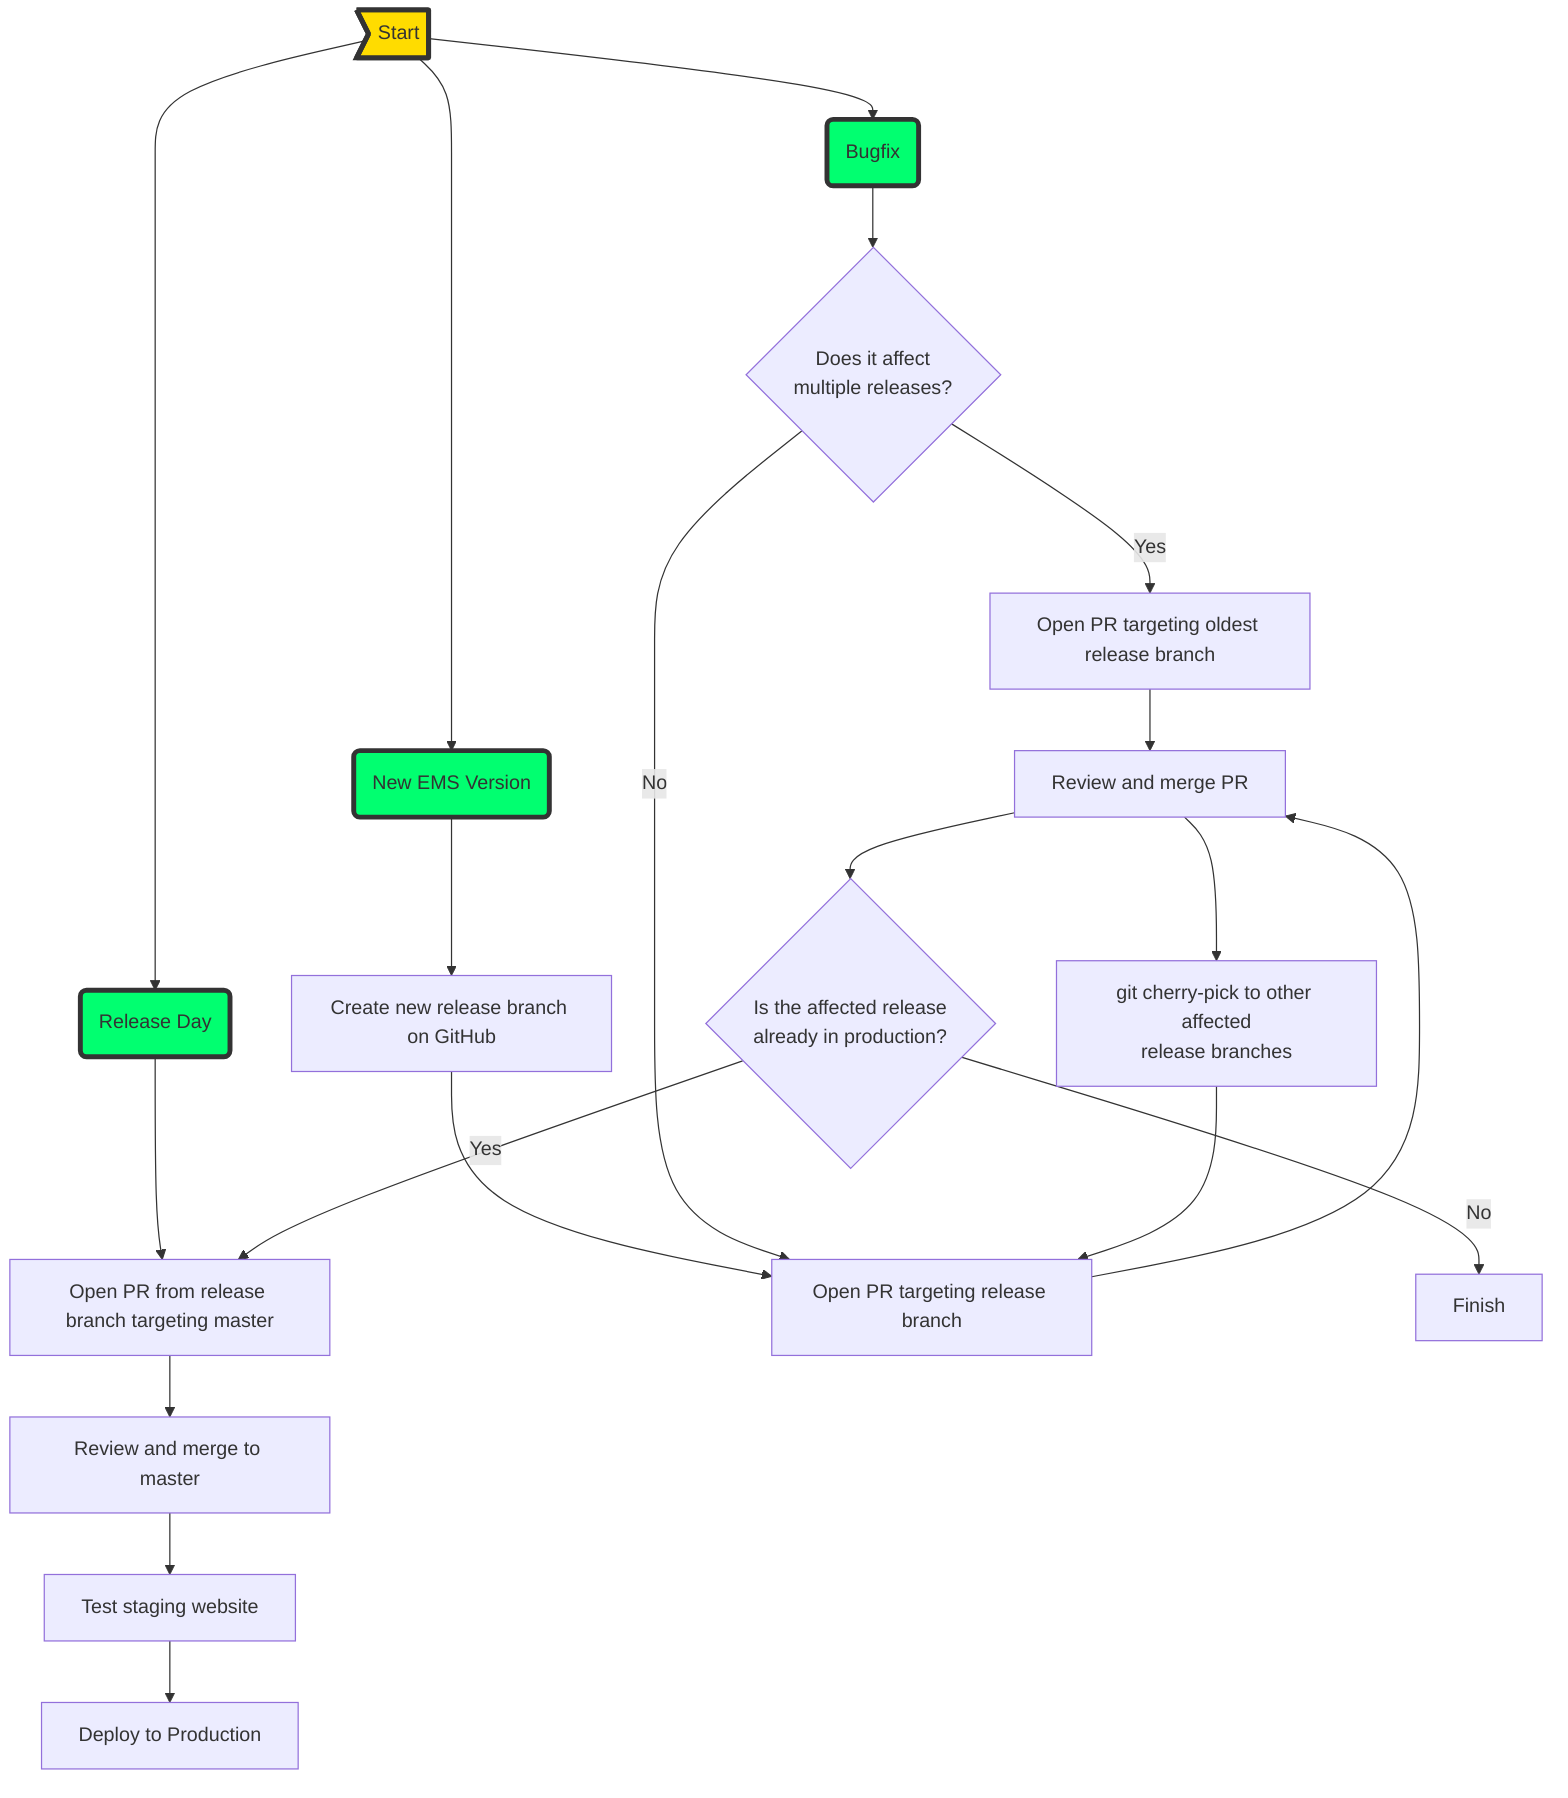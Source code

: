graph TD
Start>Start] --> BF
Start --> EMS
Start --> REL(Release Day)
REL --> I
EMS(New EMS Version) --> Y[Create new release branch on GitHub]
Y --> C
BF(Bugfix) --> B{Does it affect<br/>multiple releases?}
B -->|Yes|E[Open PR targeting oldest release branch]
E --> D
B -->|No|C[Open PR targeting release branch]
C -->D[Review and merge PR]
D-->G{Is the affected release<br/>already in production?}
D --> F[git cherry-pick to other affected<br/>release branches]
F --> C
G -->|No|H[Finish]
G -->|Yes|I[Open PR from release branch targeting master]
I -->J[Review and merge to master]
J -->K[Test staging website]
K -->L[Deploy to Production]
classDef start fill:#FFDC00,stroke:#333,stroke-width:4px;
class Start start; 
classDef choose fill:#01FF70,stroke:#333,stroke-width:4px;
class BF,EMS,REL choose;